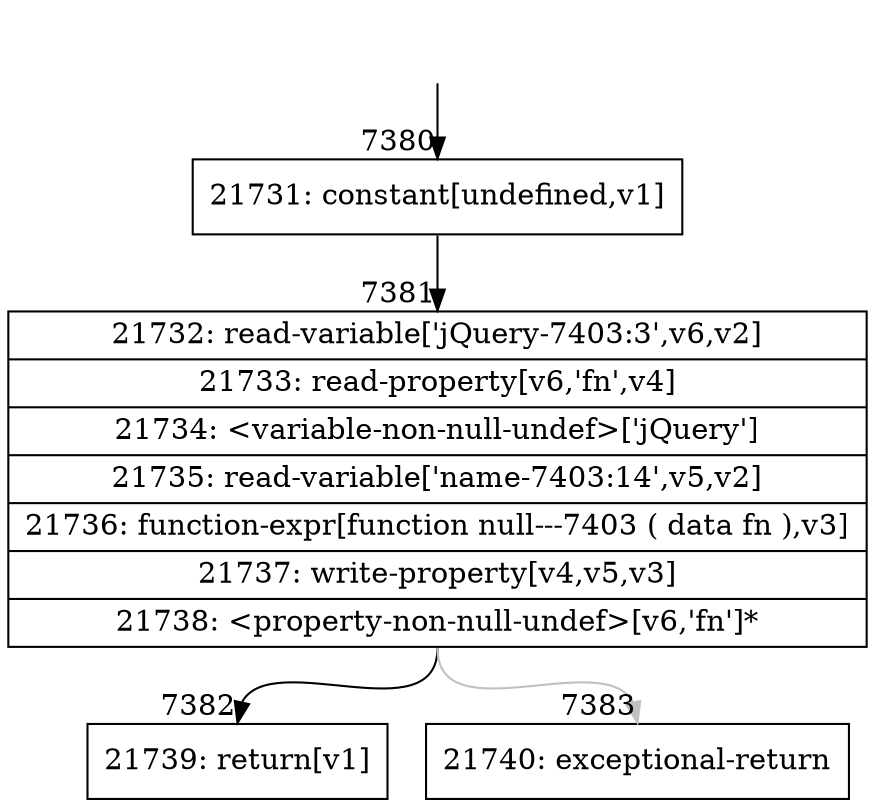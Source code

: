 digraph {
rankdir="TD"
BB_entry464[shape=none,label=""];
BB_entry464 -> BB7380 [tailport=s, headport=n, headlabel="    7380"]
BB7380 [shape=record label="{21731: constant[undefined,v1]}" ] 
BB7380 -> BB7381 [tailport=s, headport=n, headlabel="      7381"]
BB7381 [shape=record label="{21732: read-variable['jQuery-7403:3',v6,v2]|21733: read-property[v6,'fn',v4]|21734: \<variable-non-null-undef\>['jQuery']|21735: read-variable['name-7403:14',v5,v2]|21736: function-expr[function null---7403 ( data fn ),v3]|21737: write-property[v4,v5,v3]|21738: \<property-non-null-undef\>[v6,'fn']*}" ] 
BB7381 -> BB7382 [tailport=s, headport=n, headlabel="      7382"]
BB7381 -> BB7383 [tailport=s, headport=n, color=gray, headlabel="      7383"]
BB7382 [shape=record label="{21739: return[v1]}" ] 
BB7383 [shape=record label="{21740: exceptional-return}" ] 
}
